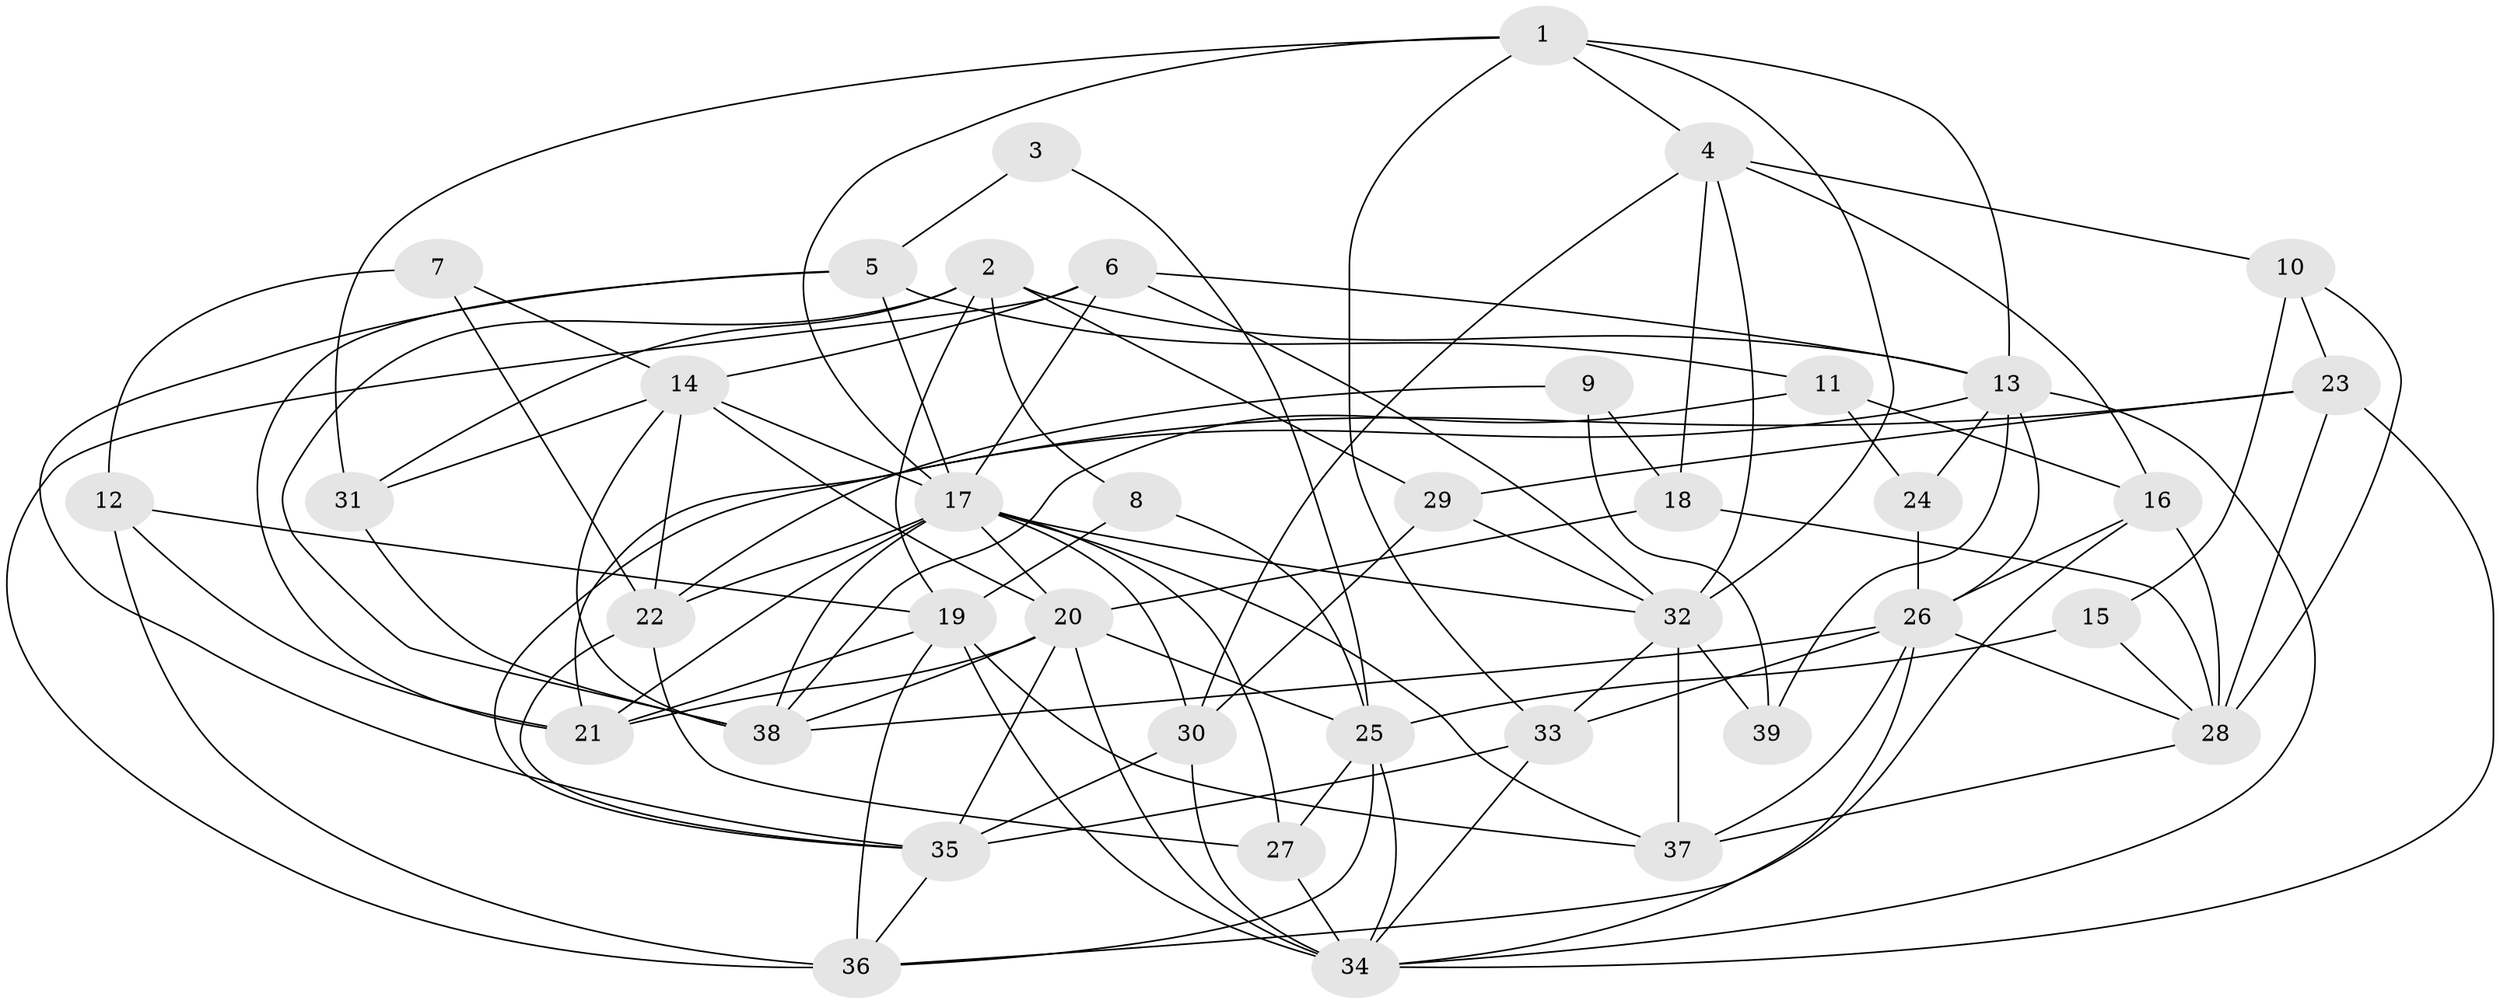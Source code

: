 // original degree distribution, {4: 0.3116883116883117, 5: 0.15584415584415584, 7: 0.05194805194805195, 3: 0.2597402597402597, 2: 0.12987012987012986, 6: 0.07792207792207792, 8: 0.012987012987012988}
// Generated by graph-tools (version 1.1) at 2025/02/03/09/25 03:02:02]
// undirected, 39 vertices, 107 edges
graph export_dot {
graph [start="1"]
  node [color=gray90,style=filled];
  1;
  2;
  3;
  4;
  5;
  6;
  7;
  8;
  9;
  10;
  11;
  12;
  13;
  14;
  15;
  16;
  17;
  18;
  19;
  20;
  21;
  22;
  23;
  24;
  25;
  26;
  27;
  28;
  29;
  30;
  31;
  32;
  33;
  34;
  35;
  36;
  37;
  38;
  39;
  1 -- 4 [weight=1.0];
  1 -- 13 [weight=1.0];
  1 -- 17 [weight=1.0];
  1 -- 31 [weight=1.0];
  1 -- 32 [weight=1.0];
  1 -- 33 [weight=1.0];
  2 -- 8 [weight=1.0];
  2 -- 13 [weight=1.0];
  2 -- 19 [weight=1.0];
  2 -- 29 [weight=1.0];
  2 -- 31 [weight=1.0];
  2 -- 38 [weight=1.0];
  3 -- 5 [weight=1.0];
  3 -- 25 [weight=1.0];
  4 -- 10 [weight=1.0];
  4 -- 16 [weight=1.0];
  4 -- 18 [weight=1.0];
  4 -- 30 [weight=1.0];
  4 -- 32 [weight=1.0];
  5 -- 11 [weight=1.0];
  5 -- 17 [weight=1.0];
  5 -- 21 [weight=1.0];
  5 -- 35 [weight=1.0];
  6 -- 13 [weight=1.0];
  6 -- 14 [weight=1.0];
  6 -- 17 [weight=1.0];
  6 -- 32 [weight=1.0];
  6 -- 36 [weight=1.0];
  7 -- 12 [weight=1.0];
  7 -- 14 [weight=1.0];
  7 -- 22 [weight=1.0];
  8 -- 19 [weight=1.0];
  8 -- 25 [weight=1.0];
  9 -- 18 [weight=1.0];
  9 -- 22 [weight=1.0];
  9 -- 39 [weight=1.0];
  10 -- 15 [weight=1.0];
  10 -- 23 [weight=1.0];
  10 -- 28 [weight=1.0];
  11 -- 16 [weight=1.0];
  11 -- 24 [weight=1.0];
  11 -- 38 [weight=1.0];
  12 -- 19 [weight=1.0];
  12 -- 21 [weight=1.0];
  12 -- 36 [weight=2.0];
  13 -- 21 [weight=1.0];
  13 -- 24 [weight=1.0];
  13 -- 26 [weight=1.0];
  13 -- 34 [weight=1.0];
  13 -- 39 [weight=1.0];
  14 -- 17 [weight=1.0];
  14 -- 20 [weight=2.0];
  14 -- 22 [weight=1.0];
  14 -- 31 [weight=1.0];
  14 -- 38 [weight=1.0];
  15 -- 25 [weight=1.0];
  15 -- 28 [weight=1.0];
  16 -- 26 [weight=1.0];
  16 -- 28 [weight=1.0];
  16 -- 36 [weight=1.0];
  17 -- 20 [weight=1.0];
  17 -- 21 [weight=1.0];
  17 -- 22 [weight=1.0];
  17 -- 27 [weight=1.0];
  17 -- 30 [weight=1.0];
  17 -- 32 [weight=1.0];
  17 -- 37 [weight=1.0];
  17 -- 38 [weight=1.0];
  18 -- 20 [weight=1.0];
  18 -- 28 [weight=1.0];
  19 -- 21 [weight=1.0];
  19 -- 34 [weight=1.0];
  19 -- 36 [weight=2.0];
  19 -- 37 [weight=1.0];
  20 -- 21 [weight=1.0];
  20 -- 25 [weight=1.0];
  20 -- 34 [weight=1.0];
  20 -- 35 [weight=1.0];
  20 -- 38 [weight=1.0];
  22 -- 27 [weight=2.0];
  22 -- 35 [weight=1.0];
  23 -- 28 [weight=2.0];
  23 -- 29 [weight=1.0];
  23 -- 34 [weight=1.0];
  23 -- 35 [weight=1.0];
  24 -- 26 [weight=2.0];
  25 -- 27 [weight=1.0];
  25 -- 34 [weight=1.0];
  25 -- 36 [weight=1.0];
  26 -- 28 [weight=1.0];
  26 -- 33 [weight=1.0];
  26 -- 34 [weight=1.0];
  26 -- 37 [weight=1.0];
  26 -- 38 [weight=1.0];
  27 -- 34 [weight=1.0];
  28 -- 37 [weight=1.0];
  29 -- 30 [weight=1.0];
  29 -- 32 [weight=1.0];
  30 -- 34 [weight=2.0];
  30 -- 35 [weight=1.0];
  31 -- 38 [weight=1.0];
  32 -- 33 [weight=1.0];
  32 -- 37 [weight=1.0];
  32 -- 39 [weight=2.0];
  33 -- 34 [weight=1.0];
  33 -- 35 [weight=1.0];
  35 -- 36 [weight=1.0];
}

